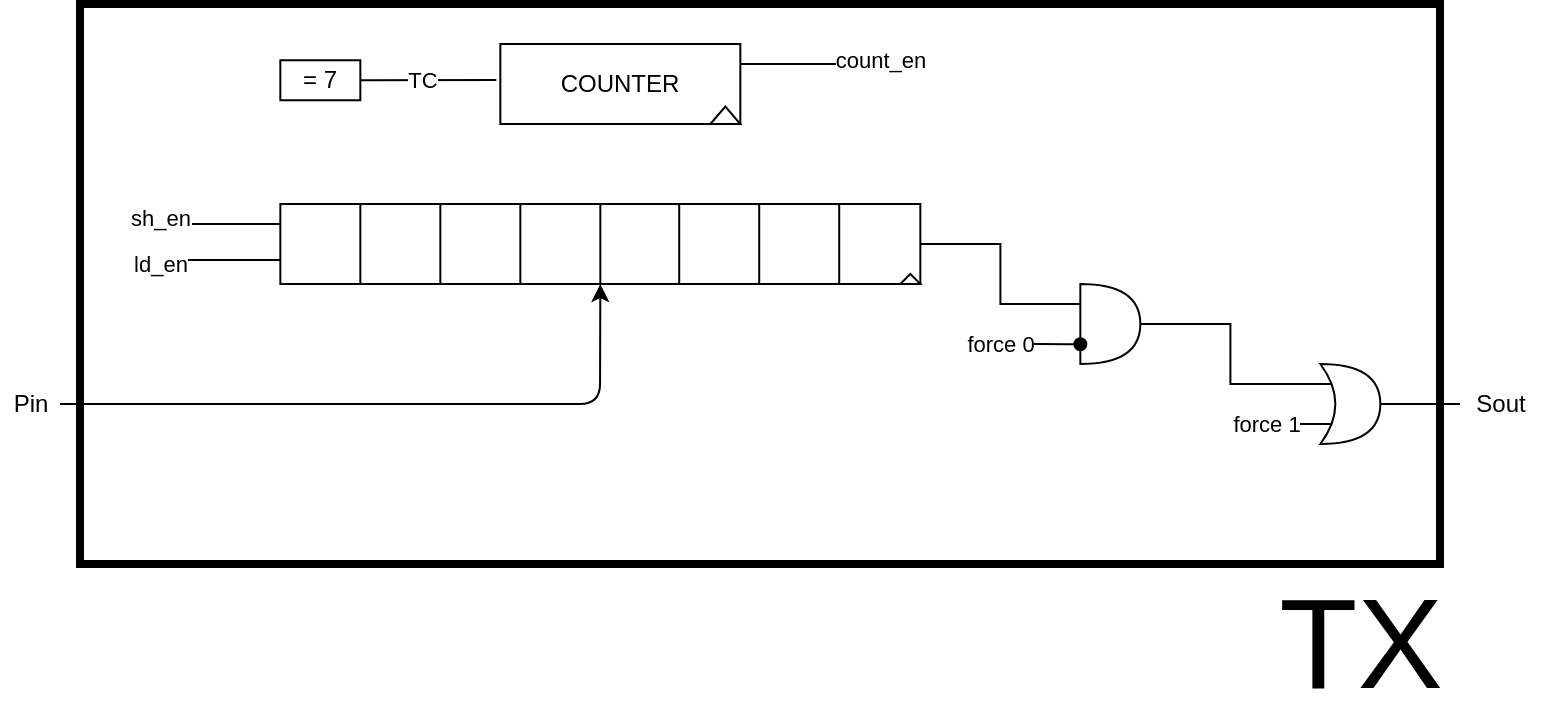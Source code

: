 <mxfile version="14.0.0" type="github">
  <diagram id="S4fYWXtu835OQgn1I5YK" name="Page-1">
    <mxGraphModel dx="1245" dy="793" grid="1" gridSize="10" guides="1" tooltips="1" connect="1" arrows="1" fold="1" page="1" pageScale="1" pageWidth="827" pageHeight="1169" math="0" shadow="0">
      <root>
        <mxCell id="0" />
        <mxCell id="1" parent="0" />
        <mxCell id="EzJb_2AODaSsY35CWrnH-17" style="edgeStyle=orthogonalEdgeStyle;rounded=0;orthogonalLoop=1;jettySize=auto;html=1;entryX=0;entryY=0.25;entryDx=0;entryDy=0;entryPerimeter=0;endArrow=none;endFill=0;" parent="1" source="EzJb_2AODaSsY35CWrnH-1" target="EzJb_2AODaSsY35CWrnH-16" edge="1">
          <mxGeometry relative="1" as="geometry" />
        </mxCell>
        <mxCell id="EzJb_2AODaSsY35CWrnH-1" value="" style="rounded=0;whiteSpace=wrap;html=1;" parent="1" vertex="1">
          <mxGeometry x="100.17" y="120" width="320" height="40" as="geometry" />
        </mxCell>
        <mxCell id="EzJb_2AODaSsY35CWrnH-2" value="" style="endArrow=none;html=1;" parent="1" edge="1">
          <mxGeometry width="50" height="50" relative="1" as="geometry">
            <mxPoint x="140.17" y="160" as="sourcePoint" />
            <mxPoint x="140.17" y="120" as="targetPoint" />
          </mxGeometry>
        </mxCell>
        <mxCell id="EzJb_2AODaSsY35CWrnH-3" value="" style="endArrow=none;html=1;" parent="1" edge="1">
          <mxGeometry width="50" height="50" relative="1" as="geometry">
            <mxPoint x="180.17" y="160" as="sourcePoint" />
            <mxPoint x="180.17" y="120" as="targetPoint" />
          </mxGeometry>
        </mxCell>
        <mxCell id="EzJb_2AODaSsY35CWrnH-4" value="" style="endArrow=none;html=1;" parent="1" edge="1">
          <mxGeometry width="50" height="50" relative="1" as="geometry">
            <mxPoint x="220.17" y="160" as="sourcePoint" />
            <mxPoint x="220.17" y="120" as="targetPoint" />
          </mxGeometry>
        </mxCell>
        <mxCell id="EzJb_2AODaSsY35CWrnH-5" value="" style="endArrow=none;html=1;" parent="1" edge="1">
          <mxGeometry width="50" height="50" relative="1" as="geometry">
            <mxPoint x="260.17" y="160" as="sourcePoint" />
            <mxPoint x="260.17" y="120" as="targetPoint" />
          </mxGeometry>
        </mxCell>
        <mxCell id="EzJb_2AODaSsY35CWrnH-6" value="" style="endArrow=none;html=1;" parent="1" edge="1">
          <mxGeometry width="50" height="50" relative="1" as="geometry">
            <mxPoint x="299.6" y="160" as="sourcePoint" />
            <mxPoint x="299.6" y="120" as="targetPoint" />
          </mxGeometry>
        </mxCell>
        <mxCell id="EzJb_2AODaSsY35CWrnH-7" value="" style="endArrow=none;html=1;" parent="1" edge="1">
          <mxGeometry width="50" height="50" relative="1" as="geometry">
            <mxPoint x="339.6" y="160" as="sourcePoint" />
            <mxPoint x="339.6" y="120" as="targetPoint" />
          </mxGeometry>
        </mxCell>
        <mxCell id="EzJb_2AODaSsY35CWrnH-8" value="" style="endArrow=none;html=1;" parent="1" edge="1">
          <mxGeometry width="50" height="50" relative="1" as="geometry">
            <mxPoint x="379.6" y="160" as="sourcePoint" />
            <mxPoint x="379.6" y="120" as="targetPoint" />
          </mxGeometry>
        </mxCell>
        <mxCell id="EzJb_2AODaSsY35CWrnH-10" value="" style="triangle;whiteSpace=wrap;html=1;rotation=-90;" parent="1" vertex="1">
          <mxGeometry x="412.67" y="152.5" width="5" height="10" as="geometry" />
        </mxCell>
        <mxCell id="EzJb_2AODaSsY35CWrnH-12" value="" style="endArrow=classic;html=1;" parent="1" source="DzvZw3ezXd9Cs3Re6mV4-5" edge="1">
          <mxGeometry width="50" height="50" relative="1" as="geometry">
            <mxPoint x="-20" y="220" as="sourcePoint" />
            <mxPoint x="260.17" y="160" as="targetPoint" />
            <Array as="points">
              <mxPoint x="260" y="220" />
            </Array>
          </mxGeometry>
        </mxCell>
        <mxCell id="EzJb_2AODaSsY35CWrnH-14" value="" style="shape=xor;whiteSpace=wrap;html=1;" parent="1" vertex="1">
          <mxGeometry x="620.17" y="200" width="30" height="40" as="geometry" />
        </mxCell>
        <mxCell id="EzJb_2AODaSsY35CWrnH-18" style="edgeStyle=orthogonalEdgeStyle;rounded=0;orthogonalLoop=1;jettySize=auto;html=1;entryX=0.175;entryY=0.25;entryDx=0;entryDy=0;entryPerimeter=0;endArrow=none;endFill=0;" parent="1" source="EzJb_2AODaSsY35CWrnH-16" target="EzJb_2AODaSsY35CWrnH-14" edge="1">
          <mxGeometry relative="1" as="geometry" />
        </mxCell>
        <mxCell id="EzJb_2AODaSsY35CWrnH-16" value="" style="shape=or;whiteSpace=wrap;html=1;" parent="1" vertex="1">
          <mxGeometry x="500.17" y="160" width="30" height="40" as="geometry" />
        </mxCell>
        <mxCell id="EzJb_2AODaSsY35CWrnH-19" value="" style="endArrow=oval;html=1;endFill=1;" parent="1" edge="1">
          <mxGeometry width="50" height="50" relative="1" as="geometry">
            <mxPoint x="464.17" y="189.86" as="sourcePoint" />
            <mxPoint x="500.17" y="190.15" as="targetPoint" />
            <Array as="points">
              <mxPoint x="490.17" y="190.15" />
            </Array>
          </mxGeometry>
        </mxCell>
        <mxCell id="EzJb_2AODaSsY35CWrnH-24" value="force 0" style="edgeLabel;html=1;align=center;verticalAlign=middle;resizable=0;points=[];" parent="EzJb_2AODaSsY35CWrnH-19" vertex="1" connectable="0">
          <mxGeometry x="-0.024" y="1" relative="1" as="geometry">
            <mxPoint x="-21.63" y="0.94" as="offset" />
          </mxGeometry>
        </mxCell>
        <mxCell id="EzJb_2AODaSsY35CWrnH-20" value="" style="endArrow=none;html=1;entryX=0.175;entryY=0.75;entryDx=0;entryDy=0;entryPerimeter=0;endFill=0;" parent="1" target="EzJb_2AODaSsY35CWrnH-14" edge="1">
          <mxGeometry width="50" height="50" relative="1" as="geometry">
            <mxPoint x="580.17" y="230" as="sourcePoint" />
            <mxPoint x="620.17" y="230" as="targetPoint" />
          </mxGeometry>
        </mxCell>
        <mxCell id="EzJb_2AODaSsY35CWrnH-23" value="force 1" style="edgeLabel;html=1;align=center;verticalAlign=middle;resizable=0;points=[];" parent="EzJb_2AODaSsY35CWrnH-20" vertex="1" connectable="0">
          <mxGeometry x="-0.447" relative="1" as="geometry">
            <mxPoint as="offset" />
          </mxGeometry>
        </mxCell>
        <mxCell id="EzJb_2AODaSsY35CWrnH-22" value="" style="endArrow=none;html=1;endFill=0;" parent="1" target="DzvZw3ezXd9Cs3Re6mV4-3" edge="1">
          <mxGeometry width="50" height="50" relative="1" as="geometry">
            <mxPoint x="650.17" y="220" as="sourcePoint" />
            <mxPoint x="700.17" y="220" as="targetPoint" />
          </mxGeometry>
        </mxCell>
        <mxCell id="EzJb_2AODaSsY35CWrnH-27" value="COUNTER" style="rounded=0;whiteSpace=wrap;html=1;" parent="1" vertex="1">
          <mxGeometry x="210.17" y="40" width="120" height="40" as="geometry" />
        </mxCell>
        <mxCell id="EzJb_2AODaSsY35CWrnH-32" style="edgeStyle=orthogonalEdgeStyle;rounded=0;orthogonalLoop=1;jettySize=auto;html=1;exitX=1;exitY=0.25;exitDx=0;exitDy=0;endArrow=none;endFill=0;" parent="1" source="EzJb_2AODaSsY35CWrnH-27" edge="1">
          <mxGeometry relative="1" as="geometry">
            <mxPoint x="388.17" y="50" as="targetPoint" />
            <mxPoint x="297.67" y="40" as="sourcePoint" />
            <Array as="points">
              <mxPoint x="387.67" y="50" />
            </Array>
          </mxGeometry>
        </mxCell>
        <mxCell id="EzJb_2AODaSsY35CWrnH-33" value="count_en" style="edgeLabel;html=1;align=center;verticalAlign=middle;resizable=0;points=[];" parent="EzJb_2AODaSsY35CWrnH-32" vertex="1" connectable="0">
          <mxGeometry x="-0.296" y="-1" relative="1" as="geometry">
            <mxPoint x="49" y="-2.87" as="offset" />
          </mxGeometry>
        </mxCell>
        <mxCell id="EzJb_2AODaSsY35CWrnH-40" value="" style="endArrow=none;html=1;entryX=0;entryY=0.25;entryDx=0;entryDy=0;" parent="1" target="EzJb_2AODaSsY35CWrnH-1" edge="1">
          <mxGeometry width="50" height="50" relative="1" as="geometry">
            <mxPoint x="50.17" y="130" as="sourcePoint" />
            <mxPoint x="160.17" y="190" as="targetPoint" />
          </mxGeometry>
        </mxCell>
        <mxCell id="EzJb_2AODaSsY35CWrnH-41" value="sh_en" style="edgeLabel;html=1;align=center;verticalAlign=middle;resizable=0;points=[];" parent="EzJb_2AODaSsY35CWrnH-40" vertex="1" connectable="0">
          <mxGeometry x="0.163" y="3" relative="1" as="geometry">
            <mxPoint x="-39.14" as="offset" />
          </mxGeometry>
        </mxCell>
        <mxCell id="EzJb_2AODaSsY35CWrnH-42" value="" style="endArrow=none;html=1;" parent="1" edge="1">
          <mxGeometry width="50" height="50" relative="1" as="geometry">
            <mxPoint x="40.17" y="148" as="sourcePoint" />
            <mxPoint x="100.17" y="148" as="targetPoint" />
            <Array as="points" />
          </mxGeometry>
        </mxCell>
        <mxCell id="EzJb_2AODaSsY35CWrnH-45" value="ld_en" style="edgeLabel;html=1;align=center;verticalAlign=middle;resizable=0;points=[];" parent="EzJb_2AODaSsY35CWrnH-42" vertex="1" connectable="0">
          <mxGeometry x="-0.462" y="-2" relative="1" as="geometry">
            <mxPoint x="-16.17" as="offset" />
          </mxGeometry>
        </mxCell>
        <mxCell id="EzJb_2AODaSsY35CWrnH-46" value="" style="endArrow=none;html=1;exitX=1;exitY=0.5;exitDx=0;exitDy=0;" parent="1" source="EzJb_2AODaSsY35CWrnH-49" edge="1">
          <mxGeometry width="50" height="50" relative="1" as="geometry">
            <mxPoint x="167.67" y="50" as="sourcePoint" />
            <mxPoint x="208.17" y="58" as="targetPoint" />
            <Array as="points" />
          </mxGeometry>
        </mxCell>
        <mxCell id="EzJb_2AODaSsY35CWrnH-47" value="TC" style="edgeLabel;html=1;align=center;verticalAlign=middle;resizable=0;points=[];" parent="EzJb_2AODaSsY35CWrnH-46" vertex="1" connectable="0">
          <mxGeometry x="0.253" y="2" relative="1" as="geometry">
            <mxPoint x="-12.28" y="2.18" as="offset" />
          </mxGeometry>
        </mxCell>
        <mxCell id="EzJb_2AODaSsY35CWrnH-49" value="= 7" style="rounded=0;whiteSpace=wrap;html=1;" parent="1" vertex="1">
          <mxGeometry x="100.17" y="48.13" width="40" height="20" as="geometry" />
        </mxCell>
        <mxCell id="EzJb_2AODaSsY35CWrnH-54" value="" style="triangle;whiteSpace=wrap;html=1;rotation=-90;" parent="1" vertex="1">
          <mxGeometry x="318.3" y="68.13" width="8.75" height="15" as="geometry" />
        </mxCell>
        <mxCell id="DzvZw3ezXd9Cs3Re6mV4-3" value="Sout" style="text;html=1;align=center;verticalAlign=middle;resizable=0;points=[];autosize=1;" parent="1" vertex="1">
          <mxGeometry x="690" y="210" width="40" height="20" as="geometry" />
        </mxCell>
        <mxCell id="DzvZw3ezXd9Cs3Re6mV4-4" value="" style="rounded=0;whiteSpace=wrap;html=1;glass=0;sketch=0;strokeWidth=4;fillColor=none;" parent="1" vertex="1">
          <mxGeometry y="20" width="680" height="280" as="geometry" />
        </mxCell>
        <mxCell id="DzvZw3ezXd9Cs3Re6mV4-5" value="Pin" style="text;html=1;align=center;verticalAlign=middle;resizable=0;points=[];autosize=1;" parent="1" vertex="1">
          <mxGeometry x="-40" y="210" width="30" height="20" as="geometry" />
        </mxCell>
        <mxCell id="DzvZw3ezXd9Cs3Re6mV4-6" value="&lt;font style=&quot;font-size: 64px&quot;&gt;TX&lt;/font&gt;" style="text;html=1;align=center;verticalAlign=middle;resizable=0;points=[];autosize=1;" parent="1" vertex="1">
          <mxGeometry x="590" y="320" width="100" height="40" as="geometry" />
        </mxCell>
      </root>
    </mxGraphModel>
  </diagram>
</mxfile>
